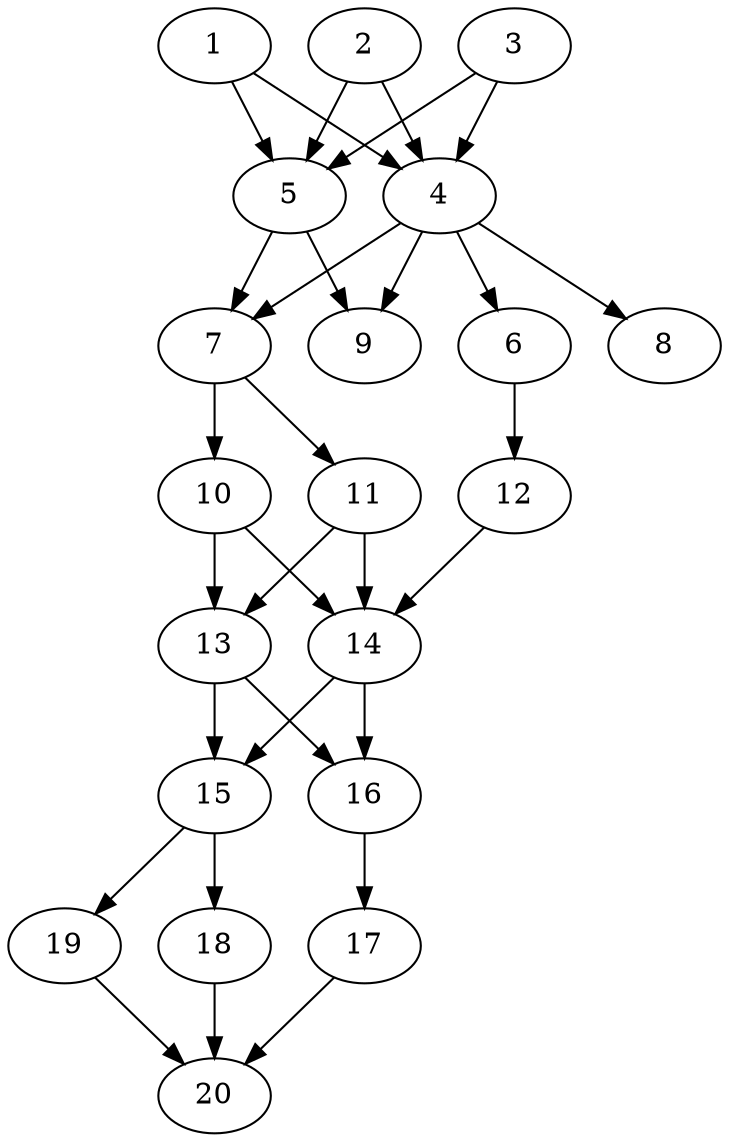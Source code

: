 // DAG automatically generated by daggen at Tue Aug  6 16:20:30 2019
// ./daggen --dot -n 20 --ccr 0.5 --fat 0.5 --regular 0.5 --density 0.9 --mindata 5242880 --maxdata 52428800 
digraph G {
  1 [size="47046656", alpha="0.13", expect_size="23523328"] 
  1 -> 4 [size ="23523328"]
  1 -> 5 [size ="23523328"]
  2 [size="80246784", alpha="0.17", expect_size="40123392"] 
  2 -> 4 [size ="40123392"]
  2 -> 5 [size ="40123392"]
  3 [size="14934016", alpha="0.18", expect_size="7467008"] 
  3 -> 4 [size ="7467008"]
  3 -> 5 [size ="7467008"]
  4 [size="60719104", alpha="0.03", expect_size="30359552"] 
  4 -> 6 [size ="30359552"]
  4 -> 7 [size ="30359552"]
  4 -> 8 [size ="30359552"]
  4 -> 9 [size ="30359552"]
  5 [size="27088896", alpha="0.07", expect_size="13544448"] 
  5 -> 7 [size ="13544448"]
  5 -> 9 [size ="13544448"]
  6 [size="12754944", alpha="0.17", expect_size="6377472"] 
  6 -> 12 [size ="6377472"]
  7 [size="69455872", alpha="0.05", expect_size="34727936"] 
  7 -> 10 [size ="34727936"]
  7 -> 11 [size ="34727936"]
  8 [size="77645824", alpha="0.10", expect_size="38822912"] 
  9 [size="91736064", alpha="0.18", expect_size="45868032"] 
  10 [size="100696064", alpha="0.05", expect_size="50348032"] 
  10 -> 13 [size ="50348032"]
  10 -> 14 [size ="50348032"]
  11 [size="48732160", alpha="0.19", expect_size="24366080"] 
  11 -> 13 [size ="24366080"]
  11 -> 14 [size ="24366080"]
  12 [size="14915584", alpha="0.10", expect_size="7457792"] 
  12 -> 14 [size ="7457792"]
  13 [size="95145984", alpha="0.02", expect_size="47572992"] 
  13 -> 15 [size ="47572992"]
  13 -> 16 [size ="47572992"]
  14 [size="84299776", alpha="0.01", expect_size="42149888"] 
  14 -> 15 [size ="42149888"]
  14 -> 16 [size ="42149888"]
  15 [size="96393216", alpha="0.18", expect_size="48196608"] 
  15 -> 18 [size ="48196608"]
  15 -> 19 [size ="48196608"]
  16 [size="33523712", alpha="0.16", expect_size="16761856"] 
  16 -> 17 [size ="16761856"]
  17 [size="19523584", alpha="0.06", expect_size="9761792"] 
  17 -> 20 [size ="9761792"]
  18 [size="42682368", alpha="0.02", expect_size="21341184"] 
  18 -> 20 [size ="21341184"]
  19 [size="91025408", alpha="0.13", expect_size="45512704"] 
  19 -> 20 [size ="45512704"]
  20 [size="80926720", alpha="0.06", expect_size="40463360"] 
}
